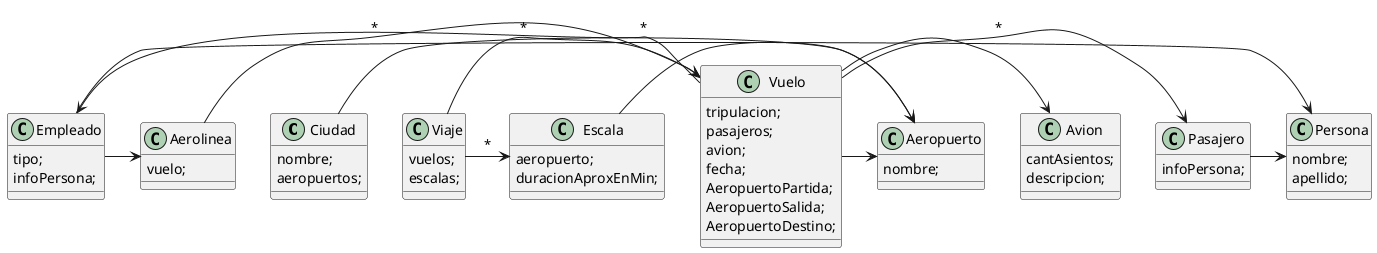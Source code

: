 @startuml


class Ciudad{
    nombre;
    aeropuertos;
}

class Aeropuerto{
    nombre;
}

class Viaje{
    vuelos;
    escalas;
}

class Escala{
    aeropuerto;
    duracionAproxEnMin;
}

class Vuelo{
    tripulacion;
    pasajeros;
    avion;
    fecha;
    AeropuertoPartida;
    AeropuertoSalida;
    AeropuertoDestino;
}

class Persona{
    nombre;
    apellido;
}

class Pasajero{
    infoPersona;
}


Class Empleado{
    tipo;
    infoPersona;
}

class Avion{
    cantAsientos;
    descripcion;
}

class Aerolinea{
    vuelo;
}

Pasajero -> Persona
Empleado -> Persona

Ciudad -> Aeropuerto
Vuelo -> Aeropuerto
Vuelo -> Pasajero : *
Vuelo -> Empleado : *
Vuelo -> Avion
Aerolinea -> Vuelo: *
Empleado -> Aerolinea
Viaje ->Vuelo: *
Viaje ->Escala: *
Escala ->Aeropuerto
@enduml
